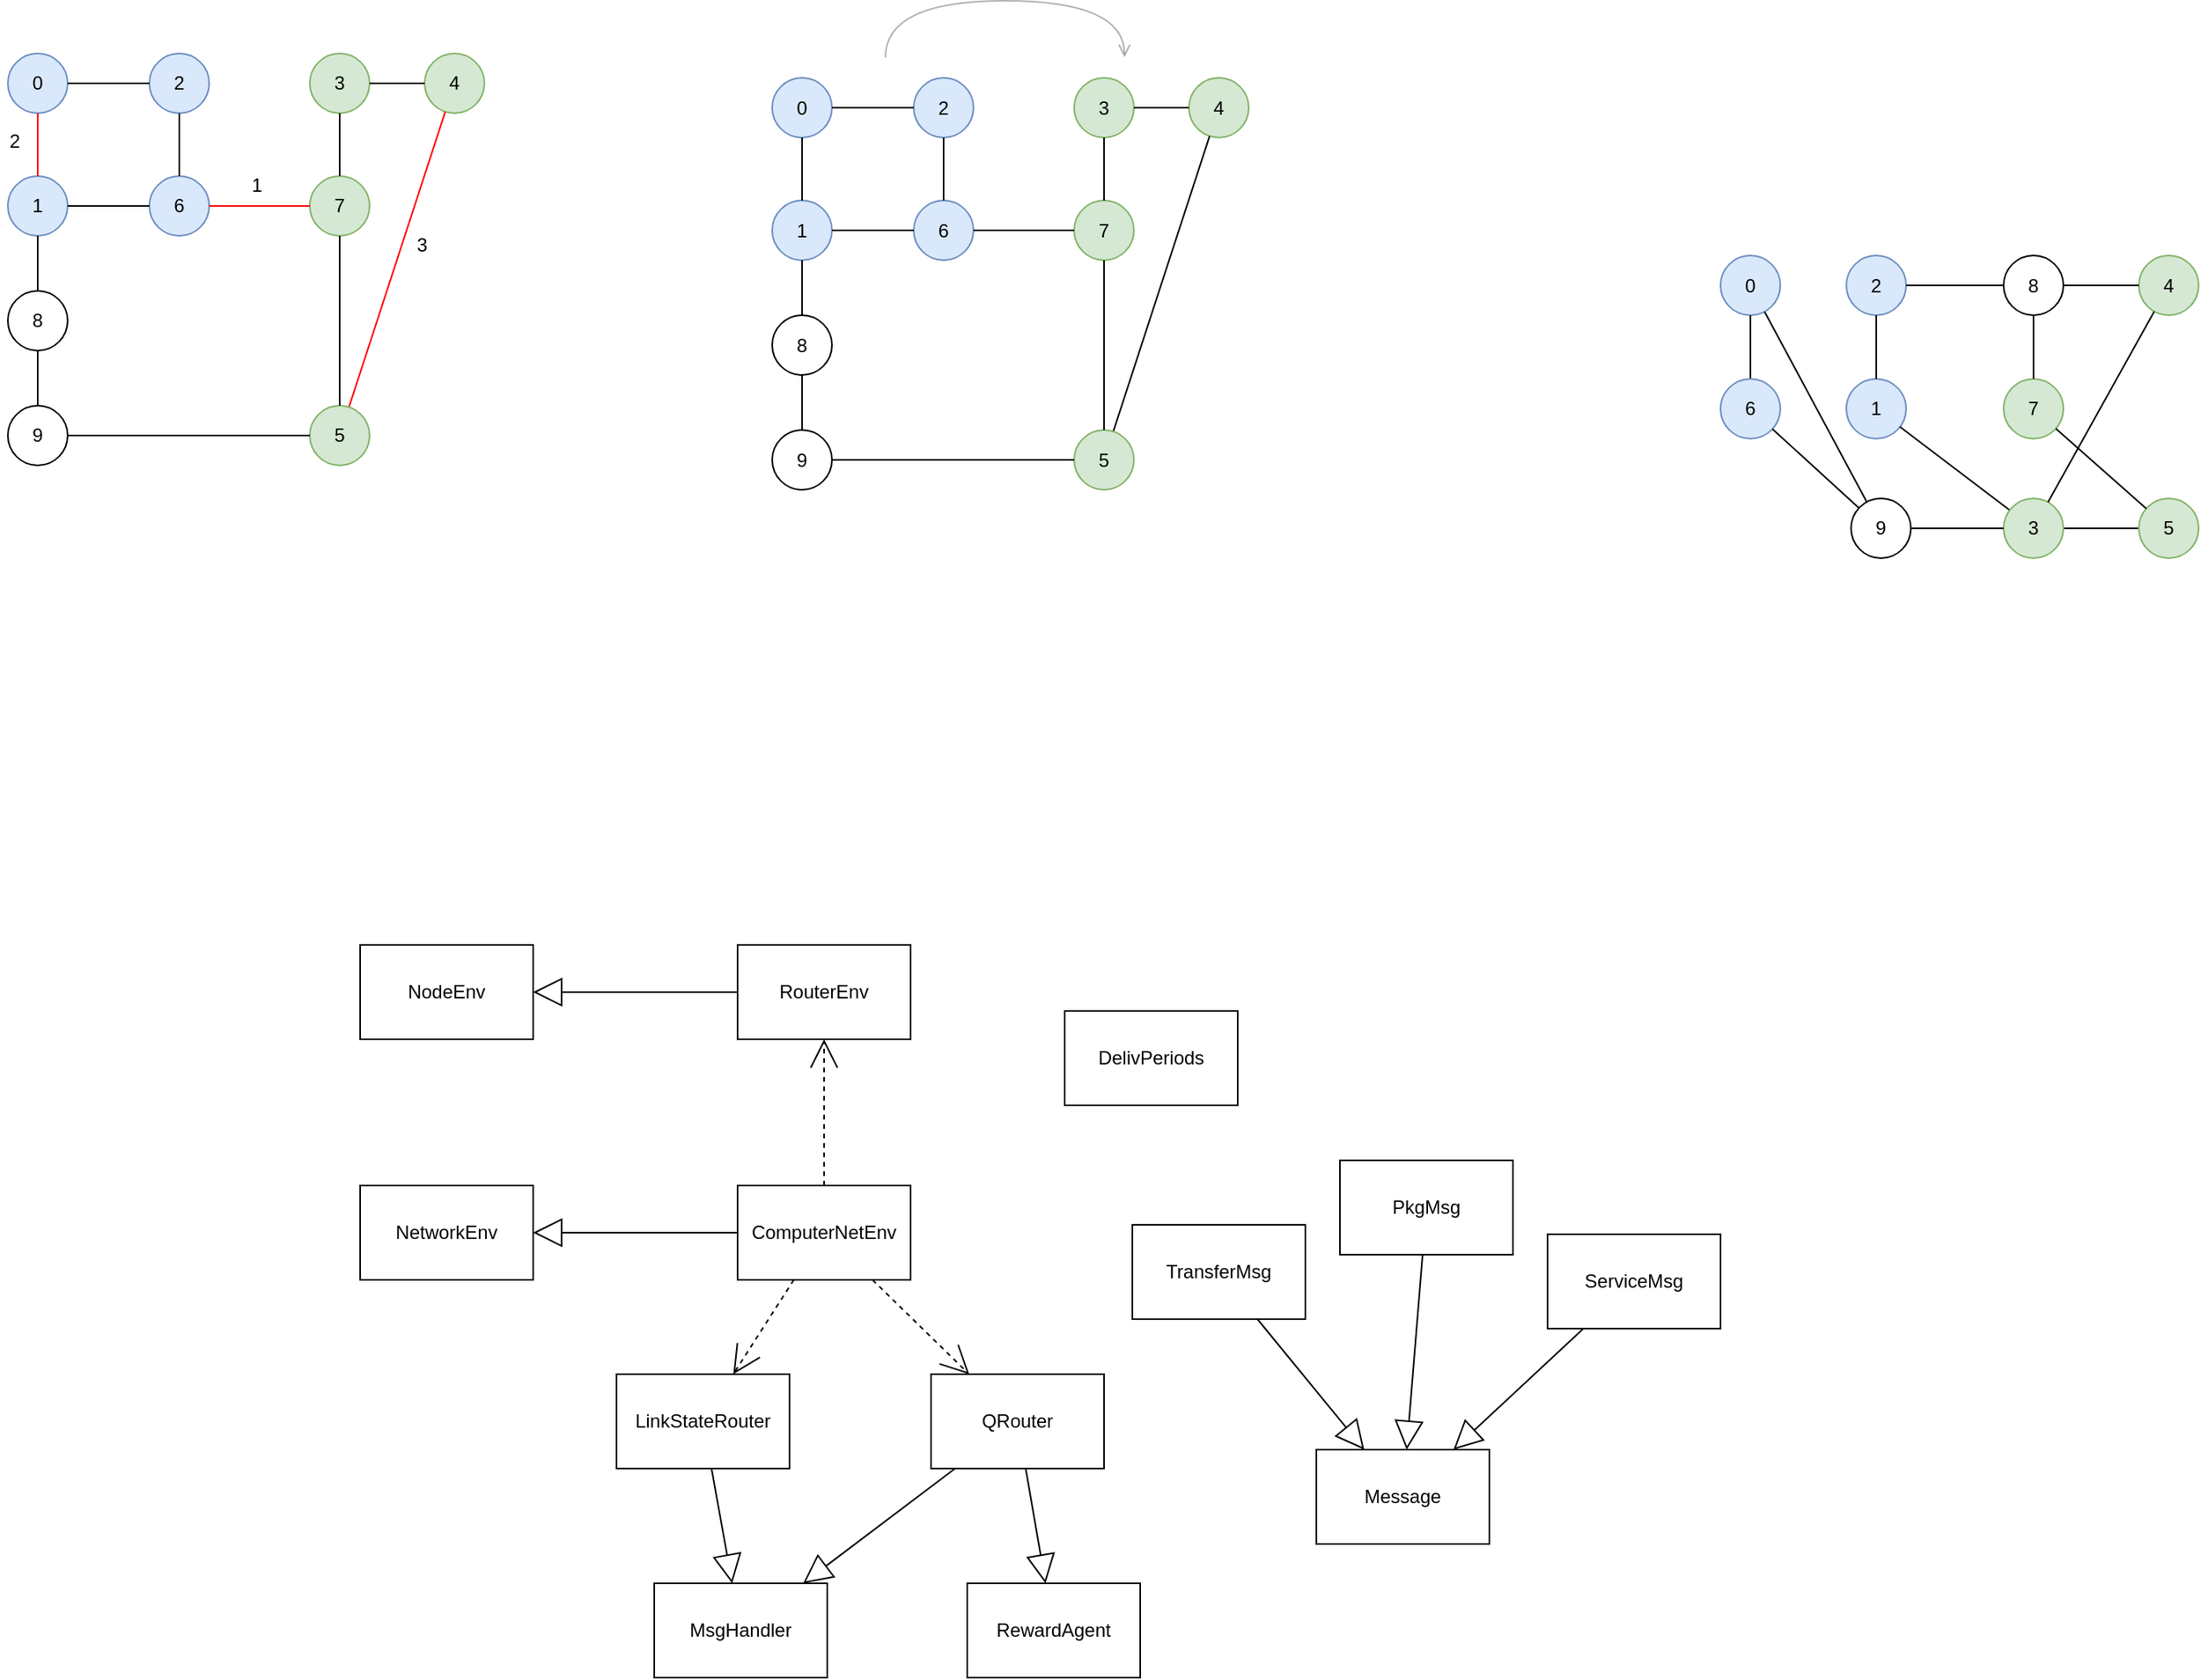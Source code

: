 <mxfile version="14.5.1" type="device"><diagram id="P1--Xn1nC2__IZ6Vc2JB" name="Page-1"><mxGraphModel dx="1819" dy="1214" grid="0" gridSize="10" guides="1" tooltips="1" connect="1" arrows="1" fold="1" page="0" pageScale="1" pageWidth="850" pageHeight="1100" math="0" shadow="0"><root><mxCell id="0"/><mxCell id="1" parent="0"/><mxCell id="LOt6wEbq03OTY64-ds8X-1" value="NodeEnv" style="rounded=0;whiteSpace=wrap;html=1;" parent="1" vertex="1"><mxGeometry x="12" y="358" width="110" height="60" as="geometry"/></mxCell><mxCell id="LOt6wEbq03OTY64-ds8X-2" value="NetworkEnv" style="rounded=0;whiteSpace=wrap;html=1;" parent="1" vertex="1"><mxGeometry x="12" y="511" width="110" height="60" as="geometry"/></mxCell><mxCell id="LOt6wEbq03OTY64-ds8X-3" value="ComputerNetEnv" style="rounded=0;whiteSpace=wrap;html=1;" parent="1" vertex="1"><mxGeometry x="252" y="511" width="110" height="60" as="geometry"/></mxCell><mxCell id="LOt6wEbq03OTY64-ds8X-4" value="RouterEnv" style="rounded=0;whiteSpace=wrap;html=1;" parent="1" vertex="1"><mxGeometry x="252" y="358" width="110" height="60" as="geometry"/></mxCell><mxCell id="LOt6wEbq03OTY64-ds8X-5" value="" style="endArrow=open;dashed=1;html=1;endFill=0;endSize=16;" parent="1" source="LOt6wEbq03OTY64-ds8X-3" target="LOt6wEbq03OTY64-ds8X-4" edge="1"><mxGeometry width="50" height="50" relative="1" as="geometry"><mxPoint x="293" y="362" as="sourcePoint"/><mxPoint x="343" y="312" as="targetPoint"/></mxGeometry></mxCell><mxCell id="LOt6wEbq03OTY64-ds8X-6" value="" style="endArrow=block;endSize=16;endFill=0;html=1;" parent="1" source="LOt6wEbq03OTY64-ds8X-3" target="LOt6wEbq03OTY64-ds8X-2" edge="1"><mxGeometry x="-0.125" y="14" width="160" relative="1" as="geometry"><mxPoint x="39" y="353" as="sourcePoint"/><mxPoint x="-184" y="432" as="targetPoint"/><mxPoint as="offset"/></mxGeometry></mxCell><mxCell id="LOt6wEbq03OTY64-ds8X-7" value="" style="endArrow=block;endSize=16;endFill=0;html=1;" parent="1" source="LOt6wEbq03OTY64-ds8X-4" target="LOt6wEbq03OTY64-ds8X-1" edge="1"><mxGeometry x="-0.125" y="14" width="160" relative="1" as="geometry"><mxPoint x="252" y="543" as="sourcePoint"/><mxPoint x="48" y="543" as="targetPoint"/><mxPoint as="offset"/></mxGeometry></mxCell><mxCell id="LOt6wEbq03OTY64-ds8X-8" value="MsgHandler" style="rounded=0;whiteSpace=wrap;html=1;" parent="1" vertex="1"><mxGeometry x="199" y="764" width="110" height="60" as="geometry"/></mxCell><mxCell id="LOt6wEbq03OTY64-ds8X-9" value="RewardAgent" style="rounded=0;whiteSpace=wrap;html=1;" parent="1" vertex="1"><mxGeometry x="398" y="764" width="110" height="60" as="geometry"/></mxCell><mxCell id="LOt6wEbq03OTY64-ds8X-10" value="LinkStateRouter" style="rounded=0;whiteSpace=wrap;html=1;" parent="1" vertex="1"><mxGeometry x="175" y="631" width="110" height="60" as="geometry"/></mxCell><mxCell id="LOt6wEbq03OTY64-ds8X-12" value="" style="endArrow=block;endSize=16;endFill=0;html=1;" parent="1" source="LOt6wEbq03OTY64-ds8X-10" target="LOt6wEbq03OTY64-ds8X-8" edge="1"><mxGeometry x="-0.125" y="14" width="160" relative="1" as="geometry"><mxPoint x="262" y="542.584" as="sourcePoint"/><mxPoint x="48" y="542.909" as="targetPoint"/><mxPoint as="offset"/></mxGeometry></mxCell><mxCell id="LOt6wEbq03OTY64-ds8X-13" value="QRouter" style="rounded=0;whiteSpace=wrap;html=1;" parent="1" vertex="1"><mxGeometry x="375" y="631" width="110" height="60" as="geometry"/></mxCell><mxCell id="LOt6wEbq03OTY64-ds8X-14" value="" style="endArrow=block;endSize=16;endFill=0;html=1;" parent="1" source="LOt6wEbq03OTY64-ds8X-13" target="LOt6wEbq03OTY64-ds8X-8" edge="1"><mxGeometry x="-0.125" y="14" width="160" relative="1" as="geometry"><mxPoint x="513.716" y="410" as="sourcePoint"/><mxPoint x="428.284" y="756" as="targetPoint"/><mxPoint as="offset"/></mxGeometry></mxCell><mxCell id="LOt6wEbq03OTY64-ds8X-15" value="" style="endArrow=block;endSize=16;endFill=0;html=1;" parent="1" source="LOt6wEbq03OTY64-ds8X-13" target="LOt6wEbq03OTY64-ds8X-9" edge="1"><mxGeometry x="-0.125" y="14" width="160" relative="1" as="geometry"><mxPoint x="677.1" y="541" as="sourcePoint"/><mxPoint x="451.9" y="756" as="targetPoint"/><mxPoint as="offset"/></mxGeometry></mxCell><mxCell id="LOt6wEbq03OTY64-ds8X-16" value="" style="endArrow=open;dashed=1;html=1;endFill=0;endSize=16;" parent="1" source="LOt6wEbq03OTY64-ds8X-3" target="LOt6wEbq03OTY64-ds8X-10" edge="1"><mxGeometry width="50" height="50" relative="1" as="geometry"><mxPoint x="316.16" y="513" as="sourcePoint"/><mxPoint x="702" y="254" as="targetPoint"/></mxGeometry></mxCell><mxCell id="LOt6wEbq03OTY64-ds8X-17" value="" style="endArrow=open;dashed=1;html=1;endFill=0;endSize=16;" parent="1" source="LOt6wEbq03OTY64-ds8X-3" target="LOt6wEbq03OTY64-ds8X-13" edge="1"><mxGeometry width="50" height="50" relative="1" as="geometry"><mxPoint x="371.128" y="513" as="sourcePoint"/><mxPoint x="462.872" y="463" as="targetPoint"/></mxGeometry></mxCell><mxCell id="LOt6wEbq03OTY64-ds8X-19" value="DelivPeriods" style="rounded=0;whiteSpace=wrap;html=1;" parent="1" vertex="1"><mxGeometry x="460" y="400" width="110" height="60" as="geometry"/></mxCell><mxCell id="LOt6wEbq03OTY64-ds8X-21" value="Message" style="rounded=0;whiteSpace=wrap;html=1;" parent="1" vertex="1"><mxGeometry x="620" y="679" width="110" height="60" as="geometry"/></mxCell><mxCell id="LOt6wEbq03OTY64-ds8X-22" value="TransferMsg" style="rounded=0;whiteSpace=wrap;html=1;" parent="1" vertex="1"><mxGeometry x="503" y="536" width="110" height="60" as="geometry"/></mxCell><mxCell id="LOt6wEbq03OTY64-ds8X-23" value="ServiceMsg" style="rounded=0;whiteSpace=wrap;html=1;" parent="1" vertex="1"><mxGeometry x="767" y="542" width="110" height="60" as="geometry"/></mxCell><mxCell id="LOt6wEbq03OTY64-ds8X-25" value="PkgMsg" style="rounded=0;whiteSpace=wrap;html=1;" parent="1" vertex="1"><mxGeometry x="635" y="495" width="110" height="60" as="geometry"/></mxCell><mxCell id="LOt6wEbq03OTY64-ds8X-26" value="" style="endArrow=block;endSize=16;endFill=0;html=1;" parent="1" source="LOt6wEbq03OTY64-ds8X-22" target="LOt6wEbq03OTY64-ds8X-21" edge="1"><mxGeometry x="-0.125" y="14" width="160" relative="1" as="geometry"><mxPoint x="445.188" y="701" as="sourcePoint"/><mxPoint x="457.812" y="774" as="targetPoint"/><mxPoint as="offset"/></mxGeometry></mxCell><mxCell id="LOt6wEbq03OTY64-ds8X-27" value="" style="endArrow=block;endSize=16;endFill=0;html=1;" parent="1" source="LOt6wEbq03OTY64-ds8X-25" target="LOt6wEbq03OTY64-ds8X-21" edge="1"><mxGeometry x="-0.125" y="14" width="160" relative="1" as="geometry"><mxPoint x="675.333" y="575" as="sourcePoint"/><mxPoint x="664.667" y="695" as="targetPoint"/><mxPoint as="offset"/></mxGeometry></mxCell><mxCell id="LOt6wEbq03OTY64-ds8X-29" value="" style="endArrow=block;endSize=16;endFill=0;html=1;" parent="1" source="LOt6wEbq03OTY64-ds8X-23" target="LOt6wEbq03OTY64-ds8X-21" edge="1"><mxGeometry x="-0.125" y="14" width="160" relative="1" as="geometry"><mxPoint x="826.167" y="575" as="sourcePoint"/><mxPoint x="694.833" y="695" as="targetPoint"/><mxPoint as="offset"/></mxGeometry></mxCell><mxCell id="LOt6wEbq03OTY64-ds8X-30" value="0" style="ellipse;whiteSpace=wrap;html=1;aspect=fixed;fillColor=#dae8fc;strokeColor=#6c8ebf;" parent="1" vertex="1"><mxGeometry x="-212" y="-209" width="38" height="38" as="geometry"/></mxCell><mxCell id="LOt6wEbq03OTY64-ds8X-31" value="1" style="ellipse;whiteSpace=wrap;html=1;aspect=fixed;fillColor=#dae8fc;strokeColor=#6c8ebf;" parent="1" vertex="1"><mxGeometry x="-212" y="-131" width="38" height="38" as="geometry"/></mxCell><mxCell id="LOt6wEbq03OTY64-ds8X-32" value="2" style="ellipse;whiteSpace=wrap;html=1;aspect=fixed;fillColor=#dae8fc;strokeColor=#6c8ebf;" parent="1" vertex="1"><mxGeometry x="-122" y="-209" width="38" height="38" as="geometry"/></mxCell><mxCell id="LOt6wEbq03OTY64-ds8X-33" value="" style="endArrow=none;html=1;fillColor=#f8cecc;strokeColor=#FF0000;" parent="1" source="LOt6wEbq03OTY64-ds8X-30" target="LOt6wEbq03OTY64-ds8X-31" edge="1"><mxGeometry width="50" height="50" relative="1" as="geometry"><mxPoint x="-62" y="-54" as="sourcePoint"/><mxPoint x="-12" y="-104" as="targetPoint"/></mxGeometry></mxCell><mxCell id="LOt6wEbq03OTY64-ds8X-34" value="" style="endArrow=none;html=1;" parent="1" source="LOt6wEbq03OTY64-ds8X-30" target="LOt6wEbq03OTY64-ds8X-32" edge="1"><mxGeometry width="50" height="50" relative="1" as="geometry"><mxPoint x="-186" y="-202.0" as="sourcePoint"/><mxPoint x="-186" y="-173" as="targetPoint"/></mxGeometry></mxCell><mxCell id="LOt6wEbq03OTY64-ds8X-35" value="6" style="ellipse;whiteSpace=wrap;html=1;aspect=fixed;fillColor=#dae8fc;strokeColor=#6c8ebf;" parent="1" vertex="1"><mxGeometry x="-122" y="-131" width="38" height="38" as="geometry"/></mxCell><mxCell id="LOt6wEbq03OTY64-ds8X-36" value="" style="endArrow=none;html=1;" parent="1" source="LOt6wEbq03OTY64-ds8X-31" target="LOt6wEbq03OTY64-ds8X-35" edge="1"><mxGeometry width="50" height="50" relative="1" as="geometry"><mxPoint x="-167.81" y="-215.512" as="sourcePoint"/><mxPoint x="-89.177" y="-191.532" as="targetPoint"/></mxGeometry></mxCell><mxCell id="LOt6wEbq03OTY64-ds8X-37" value="" style="endArrow=none;html=1;" parent="1" source="LOt6wEbq03OTY64-ds8X-32" target="LOt6wEbq03OTY64-ds8X-35" edge="1"><mxGeometry width="50" height="50" relative="1" as="geometry"><mxPoint x="-169.091" y="-145.336" as="sourcePoint"/><mxPoint x="-84.873" y="-101.736" as="targetPoint"/></mxGeometry></mxCell><mxCell id="LOt6wEbq03OTY64-ds8X-38" value="8" style="ellipse;whiteSpace=wrap;html=1;aspect=fixed;" parent="1" vertex="1"><mxGeometry x="-212" y="-58" width="38" height="38" as="geometry"/></mxCell><mxCell id="LOt6wEbq03OTY64-ds8X-39" value="" style="endArrow=none;html=1;" parent="1" source="LOt6wEbq03OTY64-ds8X-38" target="LOt6wEbq03OTY64-ds8X-31" edge="1"><mxGeometry width="50" height="50" relative="1" as="geometry"><mxPoint x="-169.091" y="-145.336" as="sourcePoint"/><mxPoint x="-84.873" y="-101.736" as="targetPoint"/></mxGeometry></mxCell><mxCell id="LOt6wEbq03OTY64-ds8X-40" value="9" style="ellipse;whiteSpace=wrap;html=1;aspect=fixed;" parent="1" vertex="1"><mxGeometry x="-212" y="15" width="38" height="38" as="geometry"/></mxCell><mxCell id="LOt6wEbq03OTY64-ds8X-41" value="" style="endArrow=none;html=1;" parent="1" source="LOt6wEbq03OTY64-ds8X-38" target="LOt6wEbq03OTY64-ds8X-40" edge="1"><mxGeometry width="50" height="50" relative="1" as="geometry"><mxPoint x="-183.419" y="-39.995" as="sourcePoint"/><mxPoint x="-185.642" y="-135.003" as="targetPoint"/></mxGeometry></mxCell><mxCell id="LOt6wEbq03OTY64-ds8X-42" value="7" style="ellipse;whiteSpace=wrap;html=1;aspect=fixed;fillColor=#d5e8d4;strokeColor=#82b366;" parent="1" vertex="1"><mxGeometry x="-20" y="-131" width="38" height="38" as="geometry"/></mxCell><mxCell id="LOt6wEbq03OTY64-ds8X-43" value="" style="endArrow=none;html=1;fillColor=#f8cecc;strokeColor=#FF0000;" parent="1" source="LOt6wEbq03OTY64-ds8X-42" target="LOt6wEbq03OTY64-ds8X-35" edge="1"><mxGeometry width="50" height="50" relative="1" as="geometry"><mxPoint x="-70.568" y="-167.005" as="sourcePoint"/><mxPoint x="-68.513" y="-111.993" as="targetPoint"/></mxGeometry></mxCell><mxCell id="LOt6wEbq03OTY64-ds8X-44" value="3" style="ellipse;whiteSpace=wrap;html=1;aspect=fixed;fillColor=#d5e8d4;strokeColor=#82b366;" parent="1" vertex="1"><mxGeometry x="-20" y="-209" width="38" height="38" as="geometry"/></mxCell><mxCell id="LOt6wEbq03OTY64-ds8X-45" value="4" style="ellipse;whiteSpace=wrap;html=1;aspect=fixed;fillColor=#d5e8d4;strokeColor=#82b366;" parent="1" vertex="1"><mxGeometry x="53" y="-209" width="38" height="38" as="geometry"/></mxCell><mxCell id="LOt6wEbq03OTY64-ds8X-46" value="" style="endArrow=none;html=1;" parent="1" source="LOt6wEbq03OTY64-ds8X-44" target="LOt6wEbq03OTY64-ds8X-45" edge="1"><mxGeometry width="50" height="50" relative="1" as="geometry"><mxPoint x="-167.81" y="-215.512" as="sourcePoint"/><mxPoint x="-89.177" y="-191.532" as="targetPoint"/></mxGeometry></mxCell><mxCell id="LOt6wEbq03OTY64-ds8X-47" value="" style="endArrow=none;html=1;fillColor=#f8cecc;strokeColor=#FF0000;" parent="1" source="LOt6wEbq03OTY64-ds8X-48" target="LOt6wEbq03OTY64-ds8X-45" edge="1"><mxGeometry width="50" height="50" relative="1" as="geometry"><mxPoint x="153" y="-83" as="sourcePoint"/><mxPoint x="144.25" y="-175.071" as="targetPoint"/></mxGeometry></mxCell><mxCell id="LOt6wEbq03OTY64-ds8X-48" value="5" style="ellipse;whiteSpace=wrap;html=1;aspect=fixed;fillColor=#d5e8d4;strokeColor=#82b366;" parent="1" vertex="1"><mxGeometry x="-20" y="15" width="38" height="38" as="geometry"/></mxCell><mxCell id="LOt6wEbq03OTY64-ds8X-49" value="" style="endArrow=none;html=1;" parent="1" source="LOt6wEbq03OTY64-ds8X-44" target="LOt6wEbq03OTY64-ds8X-42" edge="1"><mxGeometry width="50" height="50" relative="1" as="geometry"><mxPoint x="84.758" y="-184.975" as="sourcePoint"/><mxPoint x="144.25" y="-175.071" as="targetPoint"/></mxGeometry></mxCell><mxCell id="LOt6wEbq03OTY64-ds8X-50" value="" style="endArrow=none;html=1;" parent="1" source="LOt6wEbq03OTY64-ds8X-48" target="LOt6wEbq03OTY64-ds8X-42" edge="1"><mxGeometry width="50" height="50" relative="1" as="geometry"><mxPoint x="66" y="-169" as="sourcePoint"/><mxPoint x="66" y="-94" as="targetPoint"/></mxGeometry></mxCell><mxCell id="LOt6wEbq03OTY64-ds8X-51" value="" style="endArrow=none;html=1;" parent="1" source="LOt6wEbq03OTY64-ds8X-48" target="LOt6wEbq03OTY64-ds8X-40" edge="1"><mxGeometry width="50" height="50" relative="1" as="geometry"><mxPoint x="144.242" y="-62.025" as="sourcePoint"/><mxPoint x="84.75" y="-71.929" as="targetPoint"/></mxGeometry></mxCell><mxCell id="tnyXxYCJrd6dd16dAY6_-1" value="1" style="text;html=1;align=center;verticalAlign=middle;resizable=0;points=[];autosize=1;" parent="1" vertex="1"><mxGeometry x="-63" y="-134" width="17" height="18" as="geometry"/></mxCell><mxCell id="tnyXxYCJrd6dd16dAY6_-2" value="2" style="text;html=1;align=center;verticalAlign=middle;resizable=0;points=[];autosize=1;" parent="1" vertex="1"><mxGeometry x="-217" y="-162" width="17" height="18" as="geometry"/></mxCell><mxCell id="tnyXxYCJrd6dd16dAY6_-3" value="3" style="text;html=1;align=center;verticalAlign=middle;resizable=0;points=[];autosize=1;" parent="1" vertex="1"><mxGeometry x="42" y="-96" width="17" height="18" as="geometry"/></mxCell><mxCell id="tnyXxYCJrd6dd16dAY6_-5" value="0" style="ellipse;whiteSpace=wrap;html=1;aspect=fixed;fillColor=#dae8fc;strokeColor=#6c8ebf;" parent="1" vertex="1"><mxGeometry x="274" y="-193.5" width="38" height="38" as="geometry"/></mxCell><mxCell id="tnyXxYCJrd6dd16dAY6_-6" value="1" style="ellipse;whiteSpace=wrap;html=1;aspect=fixed;fillColor=#dae8fc;strokeColor=#6c8ebf;" parent="1" vertex="1"><mxGeometry x="274" y="-115.5" width="38" height="38" as="geometry"/></mxCell><mxCell id="tnyXxYCJrd6dd16dAY6_-7" value="2" style="ellipse;whiteSpace=wrap;html=1;aspect=fixed;fillColor=#dae8fc;strokeColor=#6c8ebf;" parent="1" vertex="1"><mxGeometry x="364" y="-193.5" width="38" height="38" as="geometry"/></mxCell><mxCell id="tnyXxYCJrd6dd16dAY6_-8" value="" style="endArrow=none;html=1;fillColor=#f8cecc;" parent="1" source="tnyXxYCJrd6dd16dAY6_-5" target="tnyXxYCJrd6dd16dAY6_-6" edge="1"><mxGeometry width="50" height="50" relative="1" as="geometry"><mxPoint x="424" y="-38.5" as="sourcePoint"/><mxPoint x="474" y="-88.5" as="targetPoint"/></mxGeometry></mxCell><mxCell id="tnyXxYCJrd6dd16dAY6_-9" value="" style="endArrow=none;html=1;" parent="1" source="tnyXxYCJrd6dd16dAY6_-5" target="tnyXxYCJrd6dd16dAY6_-7" edge="1"><mxGeometry width="50" height="50" relative="1" as="geometry"><mxPoint x="300" y="-186.5" as="sourcePoint"/><mxPoint x="300" y="-157.5" as="targetPoint"/></mxGeometry></mxCell><mxCell id="tnyXxYCJrd6dd16dAY6_-10" value="6" style="ellipse;whiteSpace=wrap;html=1;aspect=fixed;fillColor=#dae8fc;strokeColor=#6c8ebf;" parent="1" vertex="1"><mxGeometry x="364" y="-115.5" width="38" height="38" as="geometry"/></mxCell><mxCell id="tnyXxYCJrd6dd16dAY6_-11" value="" style="endArrow=none;html=1;" parent="1" source="tnyXxYCJrd6dd16dAY6_-6" target="tnyXxYCJrd6dd16dAY6_-10" edge="1"><mxGeometry width="50" height="50" relative="1" as="geometry"><mxPoint x="318.19" y="-200.012" as="sourcePoint"/><mxPoint x="396.823" y="-176.032" as="targetPoint"/></mxGeometry></mxCell><mxCell id="tnyXxYCJrd6dd16dAY6_-12" value="" style="endArrow=none;html=1;" parent="1" source="tnyXxYCJrd6dd16dAY6_-7" target="tnyXxYCJrd6dd16dAY6_-10" edge="1"><mxGeometry width="50" height="50" relative="1" as="geometry"><mxPoint x="316.909" y="-129.836" as="sourcePoint"/><mxPoint x="401.127" y="-86.236" as="targetPoint"/></mxGeometry></mxCell><mxCell id="tnyXxYCJrd6dd16dAY6_-13" value="8" style="ellipse;whiteSpace=wrap;html=1;aspect=fixed;" parent="1" vertex="1"><mxGeometry x="274" y="-42.5" width="38" height="38" as="geometry"/></mxCell><mxCell id="tnyXxYCJrd6dd16dAY6_-14" value="" style="endArrow=none;html=1;" parent="1" source="tnyXxYCJrd6dd16dAY6_-13" target="tnyXxYCJrd6dd16dAY6_-6" edge="1"><mxGeometry width="50" height="50" relative="1" as="geometry"><mxPoint x="316.909" y="-129.836" as="sourcePoint"/><mxPoint x="401.127" y="-86.236" as="targetPoint"/></mxGeometry></mxCell><mxCell id="tnyXxYCJrd6dd16dAY6_-15" value="9" style="ellipse;whiteSpace=wrap;html=1;aspect=fixed;" parent="1" vertex="1"><mxGeometry x="274" y="30.5" width="38" height="38" as="geometry"/></mxCell><mxCell id="tnyXxYCJrd6dd16dAY6_-16" value="" style="endArrow=none;html=1;" parent="1" source="tnyXxYCJrd6dd16dAY6_-13" target="tnyXxYCJrd6dd16dAY6_-15" edge="1"><mxGeometry width="50" height="50" relative="1" as="geometry"><mxPoint x="302.581" y="-24.495" as="sourcePoint"/><mxPoint x="300.358" y="-119.503" as="targetPoint"/></mxGeometry></mxCell><mxCell id="tnyXxYCJrd6dd16dAY6_-17" value="7" style="ellipse;whiteSpace=wrap;html=1;aspect=fixed;fillColor=#d5e8d4;strokeColor=#82b366;" parent="1" vertex="1"><mxGeometry x="466" y="-115.5" width="38" height="38" as="geometry"/></mxCell><mxCell id="tnyXxYCJrd6dd16dAY6_-18" value="" style="endArrow=none;html=1;fillColor=#f8cecc;" parent="1" source="tnyXxYCJrd6dd16dAY6_-17" target="tnyXxYCJrd6dd16dAY6_-10" edge="1"><mxGeometry width="50" height="50" relative="1" as="geometry"><mxPoint x="415.432" y="-151.505" as="sourcePoint"/><mxPoint x="417.487" y="-96.493" as="targetPoint"/></mxGeometry></mxCell><mxCell id="tnyXxYCJrd6dd16dAY6_-19" value="3" style="ellipse;whiteSpace=wrap;html=1;aspect=fixed;fillColor=#d5e8d4;strokeColor=#82b366;" parent="1" vertex="1"><mxGeometry x="466" y="-193.5" width="38" height="38" as="geometry"/></mxCell><mxCell id="tnyXxYCJrd6dd16dAY6_-20" value="4" style="ellipse;whiteSpace=wrap;html=1;aspect=fixed;fillColor=#d5e8d4;strokeColor=#82b366;" parent="1" vertex="1"><mxGeometry x="539" y="-193.5" width="38" height="38" as="geometry"/></mxCell><mxCell id="tnyXxYCJrd6dd16dAY6_-21" value="" style="endArrow=none;html=1;" parent="1" source="tnyXxYCJrd6dd16dAY6_-19" target="tnyXxYCJrd6dd16dAY6_-20" edge="1"><mxGeometry width="50" height="50" relative="1" as="geometry"><mxPoint x="318.19" y="-200.012" as="sourcePoint"/><mxPoint x="396.823" y="-176.032" as="targetPoint"/></mxGeometry></mxCell><mxCell id="tnyXxYCJrd6dd16dAY6_-22" value="" style="endArrow=none;html=1;fillColor=#f8cecc;" parent="1" source="tnyXxYCJrd6dd16dAY6_-23" target="tnyXxYCJrd6dd16dAY6_-20" edge="1"><mxGeometry width="50" height="50" relative="1" as="geometry"><mxPoint x="639" y="-67.5" as="sourcePoint"/><mxPoint x="630.25" y="-159.571" as="targetPoint"/></mxGeometry></mxCell><mxCell id="tnyXxYCJrd6dd16dAY6_-23" value="5" style="ellipse;whiteSpace=wrap;html=1;aspect=fixed;fillColor=#d5e8d4;strokeColor=#82b366;" parent="1" vertex="1"><mxGeometry x="466" y="30.5" width="38" height="38" as="geometry"/></mxCell><mxCell id="tnyXxYCJrd6dd16dAY6_-24" value="" style="endArrow=none;html=1;" parent="1" source="tnyXxYCJrd6dd16dAY6_-19" target="tnyXxYCJrd6dd16dAY6_-17" edge="1"><mxGeometry width="50" height="50" relative="1" as="geometry"><mxPoint x="570.758" y="-169.475" as="sourcePoint"/><mxPoint x="630.25" y="-159.571" as="targetPoint"/></mxGeometry></mxCell><mxCell id="tnyXxYCJrd6dd16dAY6_-25" value="" style="endArrow=none;html=1;" parent="1" source="tnyXxYCJrd6dd16dAY6_-23" target="tnyXxYCJrd6dd16dAY6_-17" edge="1"><mxGeometry width="50" height="50" relative="1" as="geometry"><mxPoint x="552" y="-153.5" as="sourcePoint"/><mxPoint x="552" y="-78.5" as="targetPoint"/></mxGeometry></mxCell><mxCell id="tnyXxYCJrd6dd16dAY6_-26" value="" style="endArrow=none;html=1;" parent="1" source="tnyXxYCJrd6dd16dAY6_-23" target="tnyXxYCJrd6dd16dAY6_-15" edge="1"><mxGeometry width="50" height="50" relative="1" as="geometry"><mxPoint x="630.242" y="-46.525" as="sourcePoint"/><mxPoint x="570.75" y="-56.429" as="targetPoint"/></mxGeometry></mxCell><mxCell id="tnyXxYCJrd6dd16dAY6_-30" value="" style="endArrow=open;html=1;edgeStyle=orthogonalEdgeStyle;curved=1;opacity=30;endFill=0;" parent="1" edge="1"><mxGeometry width="50" height="50" relative="1" as="geometry"><mxPoint x="346" y="-206.5" as="sourcePoint"/><mxPoint x="498" y="-206.5" as="targetPoint"/><Array as="points"><mxPoint x="346" y="-242.5"/><mxPoint x="498" y="-242.5"/></Array></mxGeometry></mxCell><mxCell id="ijbjC5_lZOxbf_InfAKS-1" value="0" style="ellipse;whiteSpace=wrap;html=1;aspect=fixed;fillColor=#dae8fc;strokeColor=#6c8ebf;" vertex="1" parent="1"><mxGeometry x="877" y="-80.5" width="38" height="38" as="geometry"/></mxCell><mxCell id="ijbjC5_lZOxbf_InfAKS-2" value="1" style="ellipse;whiteSpace=wrap;html=1;aspect=fixed;fillColor=#dae8fc;strokeColor=#6c8ebf;" vertex="1" parent="1"><mxGeometry x="957" y="-2" width="38" height="38" as="geometry"/></mxCell><mxCell id="ijbjC5_lZOxbf_InfAKS-3" value="2" style="ellipse;whiteSpace=wrap;html=1;aspect=fixed;fillColor=#dae8fc;strokeColor=#6c8ebf;" vertex="1" parent="1"><mxGeometry x="957" y="-80.5" width="38" height="38" as="geometry"/></mxCell><mxCell id="ijbjC5_lZOxbf_InfAKS-4" value="" style="endArrow=none;html=1;fillColor=#f8cecc;" edge="1" parent="1" source="ijbjC5_lZOxbf_InfAKS-6" target="ijbjC5_lZOxbf_InfAKS-1"><mxGeometry width="50" height="50" relative="1" as="geometry"><mxPoint x="1017" y="70.07" as="sourcePoint"/><mxPoint x="1067" y="20.07" as="targetPoint"/></mxGeometry></mxCell><mxCell id="ijbjC5_lZOxbf_InfAKS-5" value="" style="endArrow=none;html=1;" edge="1" parent="1" source="ijbjC5_lZOxbf_InfAKS-15" target="ijbjC5_lZOxbf_InfAKS-2"><mxGeometry width="50" height="50" relative="1" as="geometry"><mxPoint x="893" y="-77.93" as="sourcePoint"/><mxPoint x="893" y="-48.93" as="targetPoint"/></mxGeometry></mxCell><mxCell id="ijbjC5_lZOxbf_InfAKS-6" value="6" style="ellipse;whiteSpace=wrap;html=1;aspect=fixed;fillColor=#dae8fc;strokeColor=#6c8ebf;" vertex="1" parent="1"><mxGeometry x="877" y="-2.0" width="38" height="38" as="geometry"/></mxCell><mxCell id="ijbjC5_lZOxbf_InfAKS-7" value="" style="endArrow=none;html=1;" edge="1" parent="1" source="ijbjC5_lZOxbf_InfAKS-2" target="ijbjC5_lZOxbf_InfAKS-3"><mxGeometry width="50" height="50" relative="1" as="geometry"><mxPoint x="911.19" y="-91.442" as="sourcePoint"/><mxPoint x="989.823" y="-67.462" as="targetPoint"/></mxGeometry></mxCell><mxCell id="ijbjC5_lZOxbf_InfAKS-8" value="" style="endArrow=none;html=1;" edge="1" parent="1" source="ijbjC5_lZOxbf_InfAKS-19" target="ijbjC5_lZOxbf_InfAKS-15"><mxGeometry width="50" height="50" relative="1" as="geometry"><mxPoint x="887.909" y="-21.266" as="sourcePoint"/><mxPoint x="972.127" y="22.334" as="targetPoint"/></mxGeometry></mxCell><mxCell id="ijbjC5_lZOxbf_InfAKS-10" value="" style="endArrow=none;html=1;" edge="1" parent="1" source="ijbjC5_lZOxbf_InfAKS-11" target="ijbjC5_lZOxbf_InfAKS-1"><mxGeometry width="50" height="50" relative="1" as="geometry"><mxPoint x="886" y="66.07" as="sourcePoint"/><mxPoint x="994.127" y="22.334" as="targetPoint"/></mxGeometry></mxCell><mxCell id="ijbjC5_lZOxbf_InfAKS-11" value="9" style="ellipse;whiteSpace=wrap;html=1;aspect=fixed;" vertex="1" parent="1"><mxGeometry x="960" y="74" width="38" height="38" as="geometry"/></mxCell><mxCell id="ijbjC5_lZOxbf_InfAKS-13" value="7" style="ellipse;whiteSpace=wrap;html=1;aspect=fixed;fillColor=#d5e8d4;strokeColor=#82b366;" vertex="1" parent="1"><mxGeometry x="1057" y="-2.0" width="38" height="38" as="geometry"/></mxCell><mxCell id="ijbjC5_lZOxbf_InfAKS-14" value="" style="endArrow=none;html=1;fillColor=#f8cecc;" edge="1" parent="1" source="ijbjC5_lZOxbf_InfAKS-11" target="ijbjC5_lZOxbf_InfAKS-6"><mxGeometry width="50" height="50" relative="1" as="geometry"><mxPoint x="986.432" y="-42.935" as="sourcePoint"/><mxPoint x="988.487" y="12.077" as="targetPoint"/></mxGeometry></mxCell><mxCell id="ijbjC5_lZOxbf_InfAKS-15" value="3" style="ellipse;whiteSpace=wrap;html=1;aspect=fixed;fillColor=#d5e8d4;strokeColor=#82b366;" vertex="1" parent="1"><mxGeometry x="1057" y="74" width="38" height="38" as="geometry"/></mxCell><mxCell id="ijbjC5_lZOxbf_InfAKS-16" value="4" style="ellipse;whiteSpace=wrap;html=1;aspect=fixed;fillColor=#d5e8d4;strokeColor=#82b366;" vertex="1" parent="1"><mxGeometry x="1143" y="-80.5" width="38" height="38" as="geometry"/></mxCell><mxCell id="ijbjC5_lZOxbf_InfAKS-17" value="" style="endArrow=none;html=1;" edge="1" parent="1" source="ijbjC5_lZOxbf_InfAKS-15" target="ijbjC5_lZOxbf_InfAKS-16"><mxGeometry width="50" height="50" relative="1" as="geometry"><mxPoint x="889.19" y="-91.442" as="sourcePoint"/><mxPoint x="967.823" y="-67.462" as="targetPoint"/></mxGeometry></mxCell><mxCell id="ijbjC5_lZOxbf_InfAKS-18" value="" style="endArrow=none;html=1;fillColor=#f8cecc;" edge="1" parent="1" source="ijbjC5_lZOxbf_InfAKS-26" target="ijbjC5_lZOxbf_InfAKS-16"><mxGeometry width="50" height="50" relative="1" as="geometry"><mxPoint x="1131" y="-46.93" as="sourcePoint"/><mxPoint x="1201.25" y="-51.001" as="targetPoint"/></mxGeometry></mxCell><mxCell id="ijbjC5_lZOxbf_InfAKS-19" value="5" style="ellipse;whiteSpace=wrap;html=1;aspect=fixed;fillColor=#d5e8d4;strokeColor=#82b366;" vertex="1" parent="1"><mxGeometry x="1143" y="74" width="38" height="38" as="geometry"/></mxCell><mxCell id="ijbjC5_lZOxbf_InfAKS-21" value="" style="endArrow=none;html=1;" edge="1" parent="1" source="ijbjC5_lZOxbf_InfAKS-19" target="ijbjC5_lZOxbf_InfAKS-13"><mxGeometry width="50" height="50" relative="1" as="geometry"><mxPoint x="1123" y="-44.93" as="sourcePoint"/><mxPoint x="1123" y="30.07" as="targetPoint"/></mxGeometry></mxCell><mxCell id="ijbjC5_lZOxbf_InfAKS-22" value="" style="endArrow=none;html=1;" edge="1" parent="1" source="ijbjC5_lZOxbf_InfAKS-15" target="ijbjC5_lZOxbf_InfAKS-11"><mxGeometry width="50" height="50" relative="1" as="geometry"><mxPoint x="1201.242" y="62.045" as="sourcePoint"/><mxPoint x="1141.75" y="52.141" as="targetPoint"/></mxGeometry></mxCell><mxCell id="ijbjC5_lZOxbf_InfAKS-25" value="" style="endArrow=none;html=1;fillColor=#f8cecc;" edge="1" parent="1" source="ijbjC5_lZOxbf_InfAKS-26" target="ijbjC5_lZOxbf_InfAKS-13"><mxGeometry width="50" height="50" relative="1" as="geometry"><mxPoint x="1136.606" y="-1.99" as="sourcePoint"/><mxPoint x="1138.253" y="-36.945" as="targetPoint"/></mxGeometry></mxCell><mxCell id="ijbjC5_lZOxbf_InfAKS-26" value="8" style="ellipse;whiteSpace=wrap;html=1;aspect=fixed;" vertex="1" parent="1"><mxGeometry x="1057" y="-80.5" width="38" height="38" as="geometry"/></mxCell><mxCell id="ijbjC5_lZOxbf_InfAKS-27" value="" style="endArrow=none;html=1;" edge="1" parent="1" source="ijbjC5_lZOxbf_InfAKS-26" target="ijbjC5_lZOxbf_InfAKS-3"><mxGeometry width="50" height="50" relative="1" as="geometry"><mxPoint x="988" y="142.93" as="sourcePoint"/><mxPoint x="988" y="38.0" as="targetPoint"/></mxGeometry></mxCell></root></mxGraphModel></diagram></mxfile>